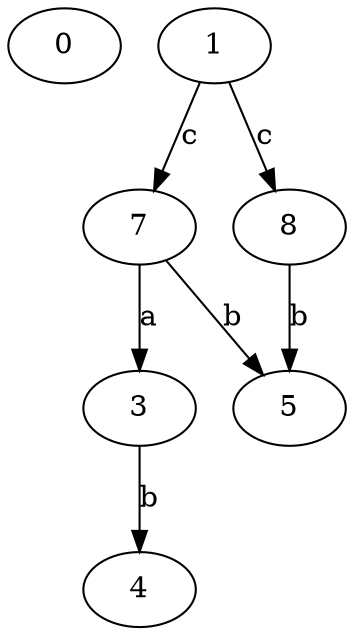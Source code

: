 strict digraph  {
0;
1;
3;
4;
5;
7;
8;
1 -> 7  [label=c];
1 -> 8  [label=c];
3 -> 4  [label=b];
7 -> 3  [label=a];
7 -> 5  [label=b];
8 -> 5  [label=b];
}
